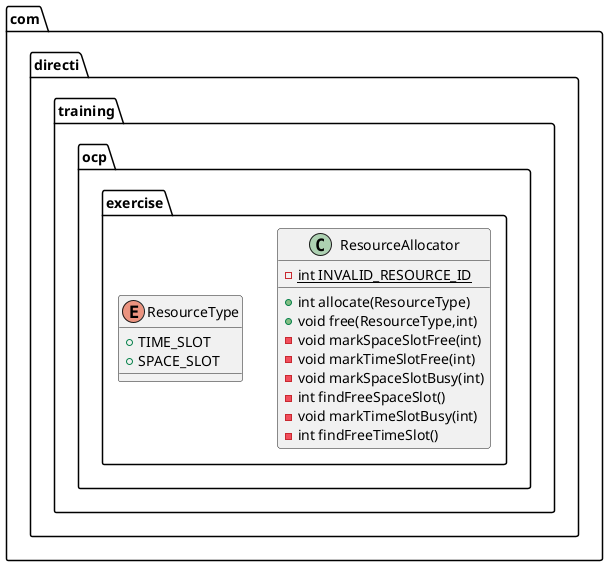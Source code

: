 @startuml
class com.directi.training.ocp.exercise.ResourceAllocator {
- {static} int INVALID_RESOURCE_ID
+ int allocate(ResourceType)
+ void free(ResourceType,int)
- void markSpaceSlotFree(int)
- void markTimeSlotFree(int)
- void markSpaceSlotBusy(int)
- int findFreeSpaceSlot()
- void markTimeSlotBusy(int)
- int findFreeTimeSlot()
}
enum com.directi.training.ocp.exercise.ResourceType {
+  TIME_SLOT
+  SPACE_SLOT
}
@enduml